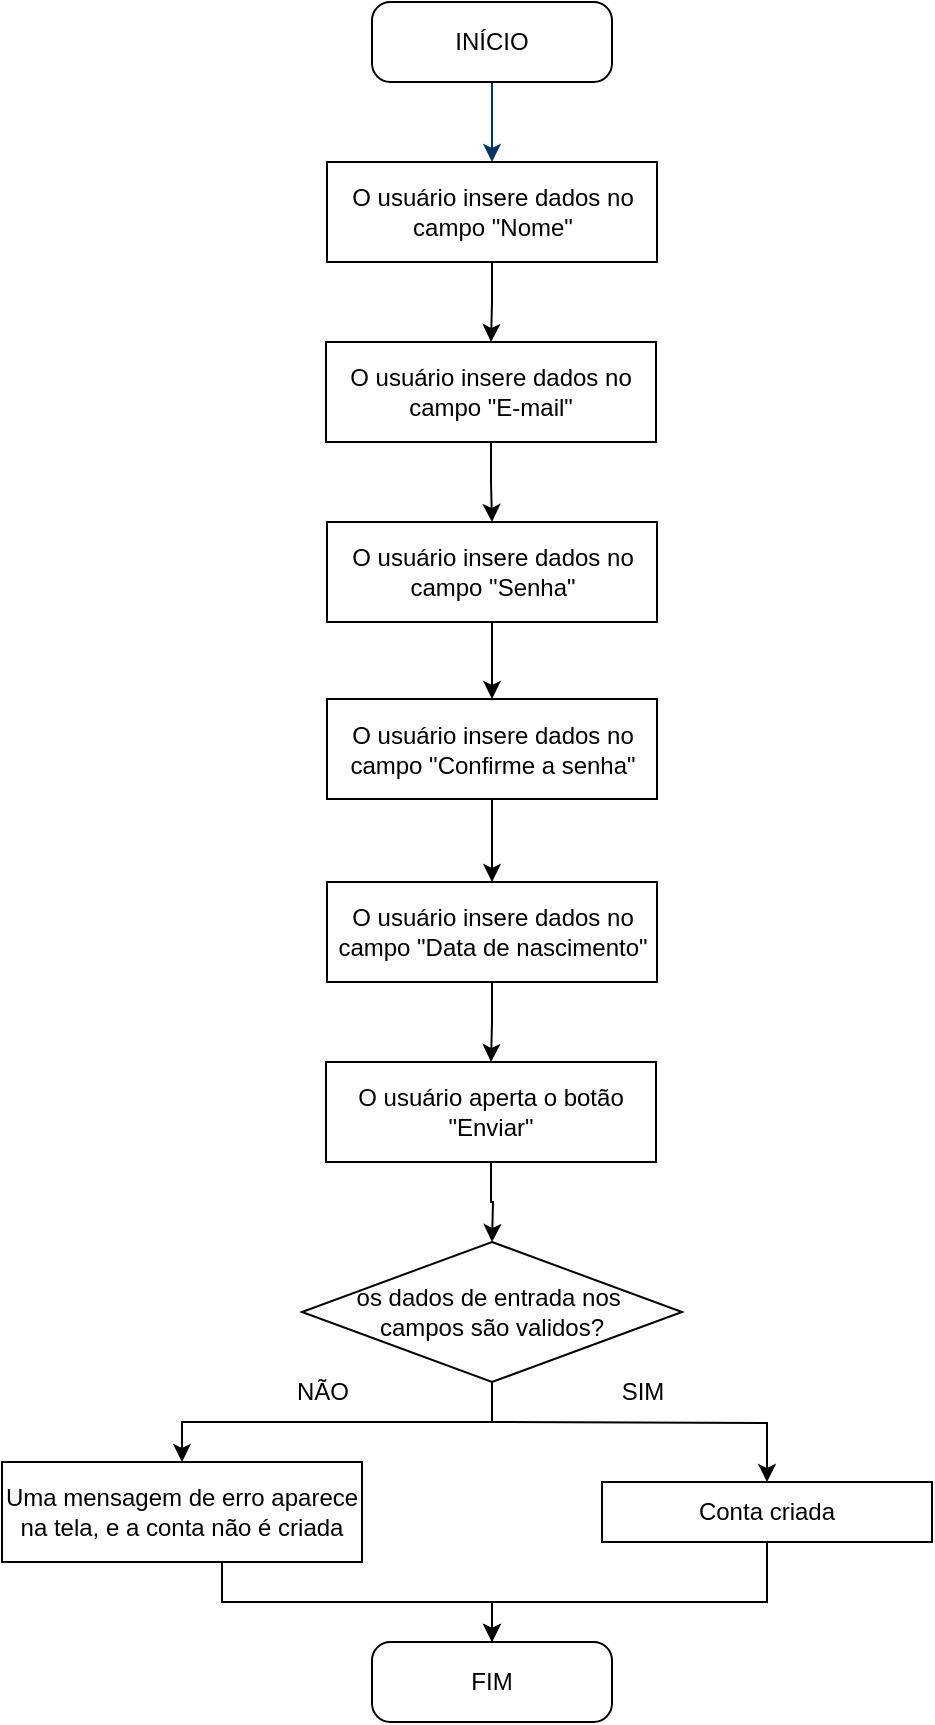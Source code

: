 <mxfile version="24.7.7">
  <diagram id="6a731a19-8d31-9384-78a2-239565b7b9f0" name="Page-1">
    <mxGraphModel grid="1" page="1" gridSize="10" guides="1" tooltips="1" connect="1" arrows="1" fold="1" pageScale="1" pageWidth="1169" pageHeight="827" background="none" math="0" shadow="0">
      <root>
        <mxCell id="0" />
        <mxCell id="1" parent="0" />
        <mxCell id="7" style="fontStyle=1;strokeColor=#003366;strokeWidth=1;html=1;" edge="1" parent="1">
          <mxGeometry relative="1" as="geometry">
            <mxPoint x="597" y="80" as="sourcePoint" />
            <mxPoint x="597" y="120" as="targetPoint" />
          </mxGeometry>
        </mxCell>
        <mxCell id="s0EjWPDGW51dtwz-jbb0-73" style="edgeStyle=orthogonalEdgeStyle;rounded=0;orthogonalLoop=1;jettySize=auto;html=1;exitX=0.5;exitY=1;exitDx=0;exitDy=0;entryX=0.5;entryY=0;entryDx=0;entryDy=0;" edge="1" parent="1" source="s0EjWPDGW51dtwz-jbb0-56" target="s0EjWPDGW51dtwz-jbb0-60">
          <mxGeometry relative="1" as="geometry" />
        </mxCell>
        <mxCell id="s0EjWPDGW51dtwz-jbb0-56" value="O usuário insere dados no campo &quot;Nome&quot;" style="whiteSpace=wrap;html=1;" vertex="1" parent="1">
          <mxGeometry x="514.5" y="120" width="165" height="50" as="geometry" />
        </mxCell>
        <mxCell id="s0EjWPDGW51dtwz-jbb0-57" value="INÍCIO" style="rounded=1;whiteSpace=wrap;html=1;arcSize=23;" vertex="1" parent="1">
          <mxGeometry x="537" y="40" width="120" height="40" as="geometry" />
        </mxCell>
        <mxCell id="s0EjWPDGW51dtwz-jbb0-90" style="edgeStyle=orthogonalEdgeStyle;rounded=0;orthogonalLoop=1;jettySize=auto;html=1;entryX=0.5;entryY=0;entryDx=0;entryDy=0;" edge="1" parent="1" source="s0EjWPDGW51dtwz-jbb0-59" target="s0EjWPDGW51dtwz-jbb0-81">
          <mxGeometry relative="1" as="geometry">
            <Array as="points">
              <mxPoint x="462" y="840" />
              <mxPoint x="597" y="840" />
            </Array>
          </mxGeometry>
        </mxCell>
        <mxCell id="s0EjWPDGW51dtwz-jbb0-59" value="Uma mensagem de erro aparece na tela, e a conta não é criada" style="rounded=0;whiteSpace=wrap;html=1;" vertex="1" parent="1">
          <mxGeometry x="352" y="770" width="180" height="50" as="geometry" />
        </mxCell>
        <mxCell id="s0EjWPDGW51dtwz-jbb0-74" style="edgeStyle=orthogonalEdgeStyle;rounded=0;orthogonalLoop=1;jettySize=auto;html=1;exitX=0.5;exitY=1;exitDx=0;exitDy=0;entryX=0.5;entryY=0;entryDx=0;entryDy=0;" edge="1" parent="1" source="s0EjWPDGW51dtwz-jbb0-60" target="s0EjWPDGW51dtwz-jbb0-61">
          <mxGeometry relative="1" as="geometry" />
        </mxCell>
        <mxCell id="s0EjWPDGW51dtwz-jbb0-60" value="O usuário insere dados no campo &quot;E-mail&quot;" style="whiteSpace=wrap;html=1;" vertex="1" parent="1">
          <mxGeometry x="514" y="210" width="165" height="50" as="geometry" />
        </mxCell>
        <mxCell id="s0EjWPDGW51dtwz-jbb0-75" style="edgeStyle=orthogonalEdgeStyle;rounded=0;orthogonalLoop=1;jettySize=auto;html=1;entryX=0.5;entryY=0;entryDx=0;entryDy=0;" edge="1" parent="1" source="s0EjWPDGW51dtwz-jbb0-61" target="s0EjWPDGW51dtwz-jbb0-62">
          <mxGeometry relative="1" as="geometry" />
        </mxCell>
        <mxCell id="s0EjWPDGW51dtwz-jbb0-61" value="O usuário insere dados no campo &quot;Senha&quot;" style="whiteSpace=wrap;html=1;" vertex="1" parent="1">
          <mxGeometry x="514.5" y="300" width="165" height="50" as="geometry" />
        </mxCell>
        <mxCell id="s0EjWPDGW51dtwz-jbb0-76" style="edgeStyle=orthogonalEdgeStyle;rounded=0;orthogonalLoop=1;jettySize=auto;html=1;entryX=0.5;entryY=0;entryDx=0;entryDy=0;" edge="1" parent="1" source="s0EjWPDGW51dtwz-jbb0-62" target="s0EjWPDGW51dtwz-jbb0-65">
          <mxGeometry relative="1" as="geometry" />
        </mxCell>
        <mxCell id="s0EjWPDGW51dtwz-jbb0-62" value="O usuário insere dados no campo &quot;Confirme a senha&quot;" style="whiteSpace=wrap;html=1;" vertex="1" parent="1">
          <mxGeometry x="514.5" y="388.5" width="165" height="50" as="geometry" />
        </mxCell>
        <mxCell id="s0EjWPDGW51dtwz-jbb0-63" value="O usuário insere dados no campo &quot;Nome&quot;" style="whiteSpace=wrap;html=1;" vertex="1" parent="1">
          <mxGeometry x="514.5" y="480" width="165" height="50" as="geometry" />
        </mxCell>
        <mxCell id="s0EjWPDGW51dtwz-jbb0-78" style="edgeStyle=orthogonalEdgeStyle;rounded=0;orthogonalLoop=1;jettySize=auto;html=1;" edge="1" parent="1" source="s0EjWPDGW51dtwz-jbb0-64">
          <mxGeometry relative="1" as="geometry">
            <mxPoint x="597" y="660" as="targetPoint" />
          </mxGeometry>
        </mxCell>
        <mxCell id="s0EjWPDGW51dtwz-jbb0-64" value="O usuário aperta o botão &quot;Enviar&quot;" style="whiteSpace=wrap;html=1;" vertex="1" parent="1">
          <mxGeometry x="514" y="570" width="165" height="50" as="geometry" />
        </mxCell>
        <mxCell id="s0EjWPDGW51dtwz-jbb0-77" style="edgeStyle=orthogonalEdgeStyle;rounded=0;orthogonalLoop=1;jettySize=auto;html=1;entryX=0.5;entryY=0;entryDx=0;entryDy=0;" edge="1" parent="1" source="s0EjWPDGW51dtwz-jbb0-65" target="s0EjWPDGW51dtwz-jbb0-64">
          <mxGeometry relative="1" as="geometry" />
        </mxCell>
        <mxCell id="s0EjWPDGW51dtwz-jbb0-65" value="O usuário insere dados no campo &quot;Data de nascimento&quot;" style="whiteSpace=wrap;html=1;" vertex="1" parent="1">
          <mxGeometry x="514.5" y="480" width="165" height="50" as="geometry" />
        </mxCell>
        <mxCell id="s0EjWPDGW51dtwz-jbb0-85" style="edgeStyle=orthogonalEdgeStyle;rounded=0;orthogonalLoop=1;jettySize=auto;html=1;entryX=0.5;entryY=0;entryDx=0;entryDy=0;" edge="1" parent="1" target="s0EjWPDGW51dtwz-jbb0-80">
          <mxGeometry relative="1" as="geometry">
            <mxPoint x="597" y="750" as="sourcePoint" />
            <mxPoint x="734.5" y="800" as="targetPoint" />
          </mxGeometry>
        </mxCell>
        <mxCell id="s0EjWPDGW51dtwz-jbb0-86" style="edgeStyle=orthogonalEdgeStyle;rounded=0;orthogonalLoop=1;jettySize=auto;html=1;entryX=0.5;entryY=0;entryDx=0;entryDy=0;" edge="1" parent="1" source="s0EjWPDGW51dtwz-jbb0-67" target="s0EjWPDGW51dtwz-jbb0-59">
          <mxGeometry relative="1" as="geometry" />
        </mxCell>
        <mxCell id="s0EjWPDGW51dtwz-jbb0-67" value="os dados de&amp;nbsp;&lt;span style=&quot;background-color: initial;&quot;&gt;entrada nos&amp;nbsp;&lt;/span&gt;&lt;div&gt;&lt;span style=&quot;background-color: initial;&quot;&gt;campos&amp;nbsp;&lt;/span&gt;&lt;span style=&quot;background-color: initial;&quot;&gt;são&amp;nbsp;&lt;/span&gt;&lt;span style=&quot;background-color: initial;&quot;&gt;validos?&lt;/span&gt;&lt;/div&gt;" style="rhombus;align=center;verticalAlign=middle;fontSize=12;html=1;whiteSpace=wrap;horizontal=1;" vertex="1" parent="1">
          <mxGeometry x="502" y="660" width="190" height="70" as="geometry" />
        </mxCell>
        <mxCell id="s0EjWPDGW51dtwz-jbb0-89" style="edgeStyle=orthogonalEdgeStyle;rounded=0;orthogonalLoop=1;jettySize=auto;html=1;entryX=0.5;entryY=0;entryDx=0;entryDy=0;" edge="1" parent="1" source="s0EjWPDGW51dtwz-jbb0-80" target="s0EjWPDGW51dtwz-jbb0-81">
          <mxGeometry relative="1" as="geometry">
            <Array as="points">
              <mxPoint x="735" y="840" />
              <mxPoint x="597" y="840" />
            </Array>
          </mxGeometry>
        </mxCell>
        <mxCell id="s0EjWPDGW51dtwz-jbb0-80" value="Conta criada" style="whiteSpace=wrap;html=1;" vertex="1" parent="1">
          <mxGeometry x="652" y="780" width="165" height="30" as="geometry" />
        </mxCell>
        <mxCell id="s0EjWPDGW51dtwz-jbb0-81" value="FIM" style="rounded=1;whiteSpace=wrap;html=1;arcSize=23;" vertex="1" parent="1">
          <mxGeometry x="537" y="860" width="120" height="40" as="geometry" />
        </mxCell>
        <mxCell id="s0EjWPDGW51dtwz-jbb0-87" value="NÃO" style="text;html=1;align=center;verticalAlign=middle;resizable=0;points=[];autosize=1;strokeColor=none;fillColor=none;" vertex="1" parent="1">
          <mxGeometry x="487" y="720" width="50" height="30" as="geometry" />
        </mxCell>
        <mxCell id="s0EjWPDGW51dtwz-jbb0-88" value="SIM" style="text;html=1;align=center;verticalAlign=middle;resizable=0;points=[];autosize=1;strokeColor=none;fillColor=none;" vertex="1" parent="1">
          <mxGeometry x="652" y="720" width="40" height="30" as="geometry" />
        </mxCell>
      </root>
    </mxGraphModel>
  </diagram>
</mxfile>
